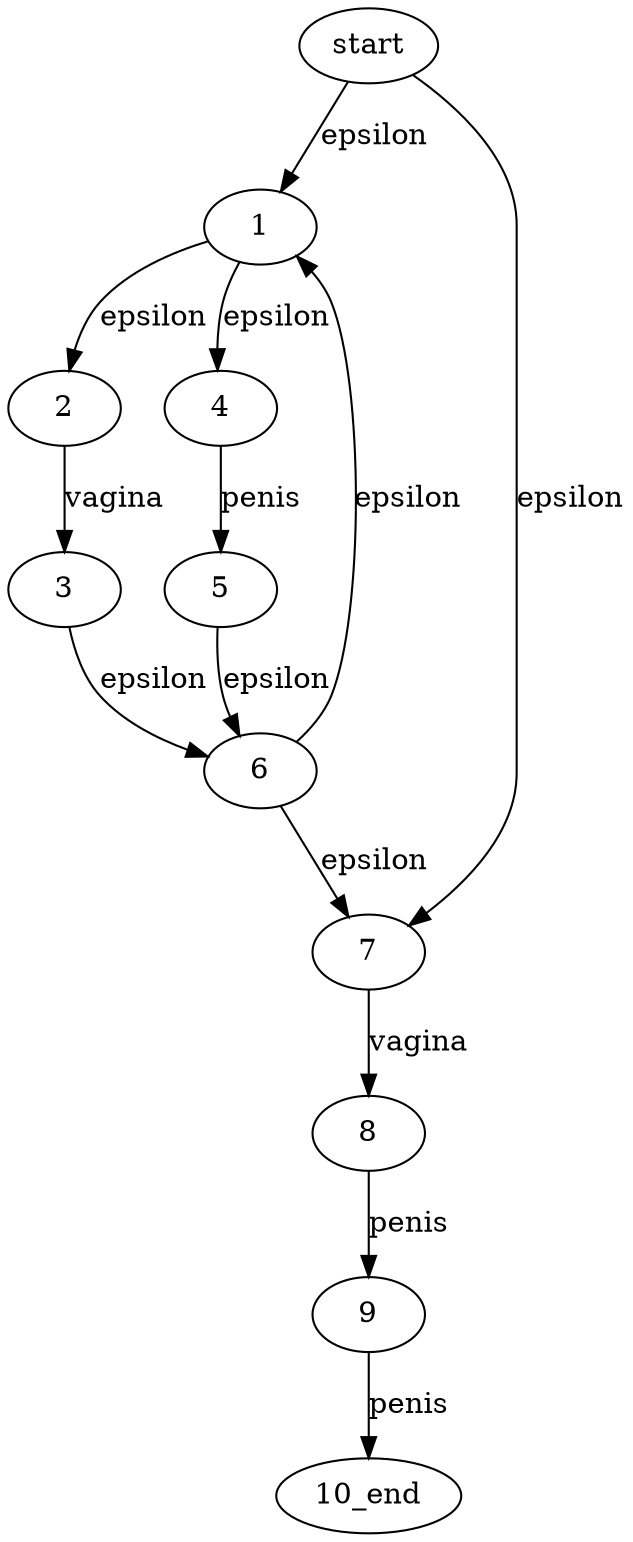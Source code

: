 digraph graphname { 
                start -> "1" [label="epsilon"];
				start -> "7" [label="epsilon"];
				"1" -> "2" [label="epsilon"];
				"1" -> "4" [label="epsilon"];
				"2" -> "3" [label="vagina"];
				"4" -> "5" [label="penis"];
				"3" -> "6" [label="epsilon"];
				"5" -> "6" [label="epsilon"];
				"6" -> "7" [label="epsilon"];
				"6" -> "1" [label="epsilon"];
				"7" -> "8" [label="vagina"];
				"8" -> "9" [label="penis"];
                "9" -> "10_end" [label="penis"];
}